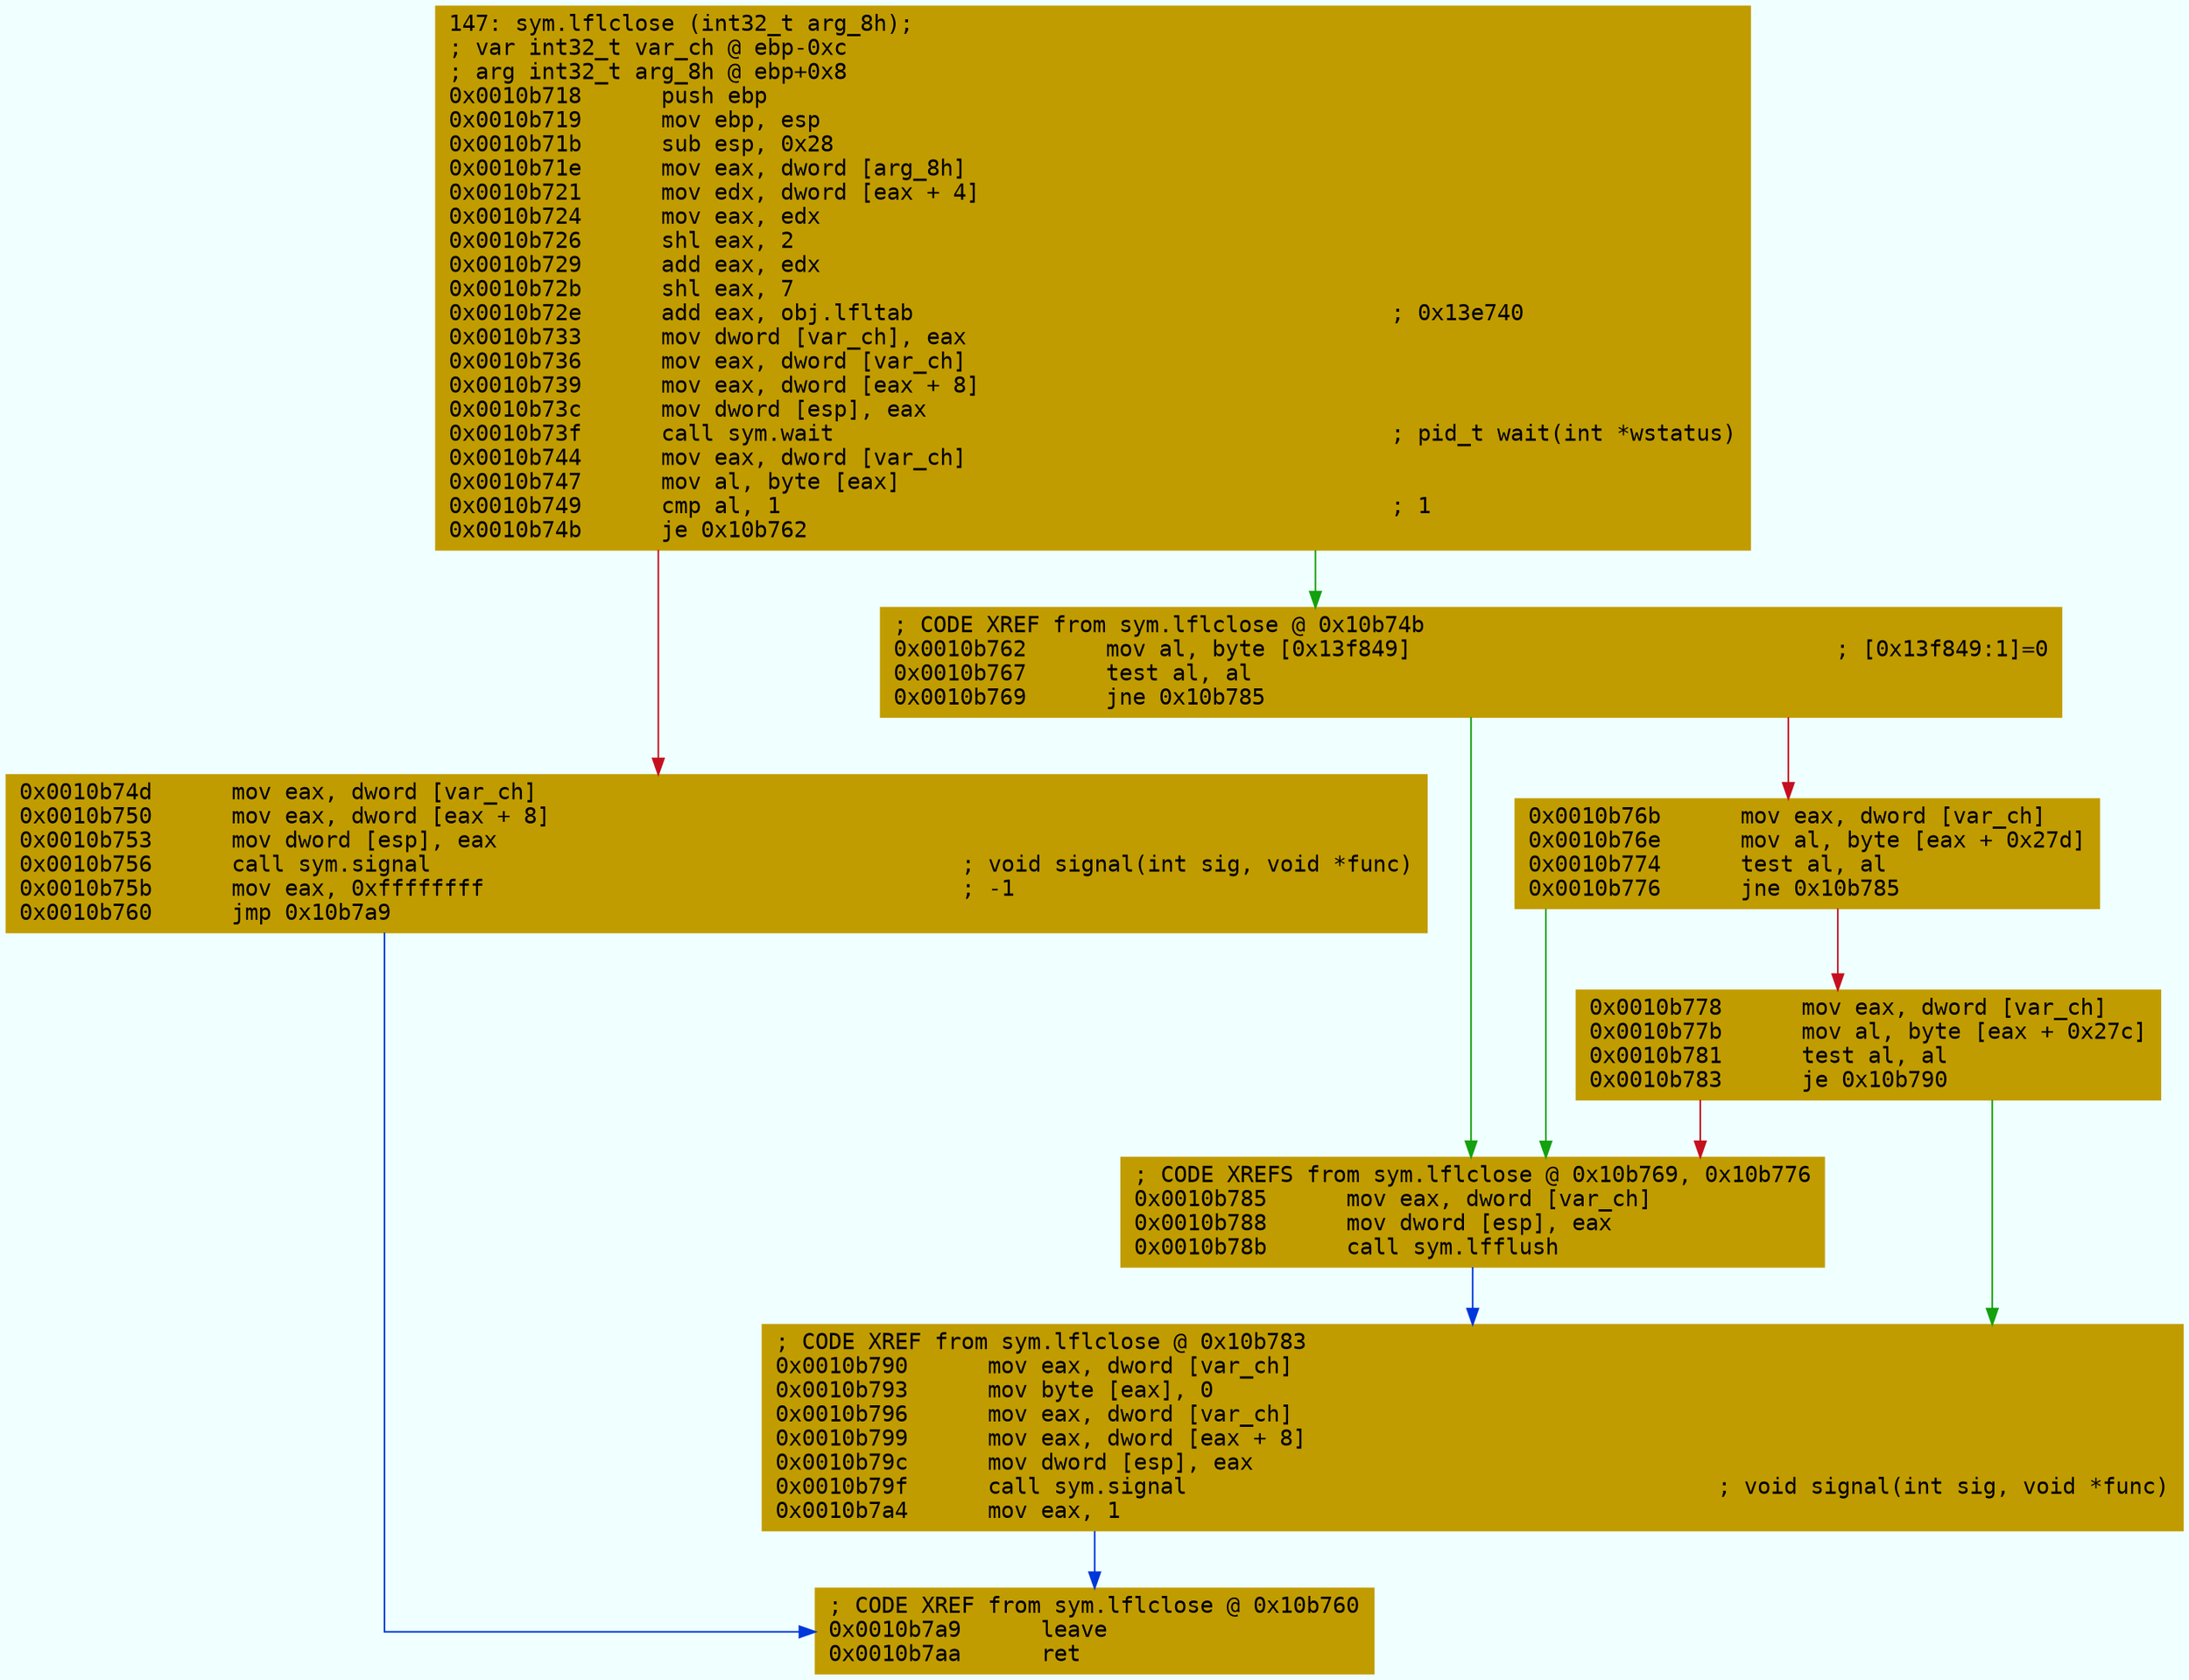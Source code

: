 digraph code {
	graph [bgcolor=azure fontsize=8 fontname="Courier" splines="ortho"];
	node [fillcolor=gray style=filled shape=box];
	edge [arrowhead="normal"];
	"0x0010b718" [URL="sym.lflclose/0x0010b718", fillcolor="#c19c00",color="#c19c00", fontname="Courier",label="147: sym.lflclose (int32_t arg_8h);\l; var int32_t var_ch @ ebp-0xc\l; arg int32_t arg_8h @ ebp+0x8\l0x0010b718      push ebp\l0x0010b719      mov ebp, esp\l0x0010b71b      sub esp, 0x28\l0x0010b71e      mov eax, dword [arg_8h]\l0x0010b721      mov edx, dword [eax + 4]\l0x0010b724      mov eax, edx\l0x0010b726      shl eax, 2\l0x0010b729      add eax, edx\l0x0010b72b      shl eax, 7\l0x0010b72e      add eax, obj.lfltab                                    ; 0x13e740\l0x0010b733      mov dword [var_ch], eax\l0x0010b736      mov eax, dword [var_ch]\l0x0010b739      mov eax, dword [eax + 8]\l0x0010b73c      mov dword [esp], eax\l0x0010b73f      call sym.wait                                          ; pid_t wait(int *wstatus)\l0x0010b744      mov eax, dword [var_ch]\l0x0010b747      mov al, byte [eax]\l0x0010b749      cmp al, 1                                              ; 1\l0x0010b74b      je 0x10b762\l"]
	"0x0010b74d" [URL="sym.lflclose/0x0010b74d", fillcolor="#c19c00",color="#c19c00", fontname="Courier",label="0x0010b74d      mov eax, dword [var_ch]\l0x0010b750      mov eax, dword [eax + 8]\l0x0010b753      mov dword [esp], eax\l0x0010b756      call sym.signal                                        ; void signal(int sig, void *func)\l0x0010b75b      mov eax, 0xffffffff                                    ; -1\l0x0010b760      jmp 0x10b7a9\l"]
	"0x0010b762" [URL="sym.lflclose/0x0010b762", fillcolor="#c19c00",color="#c19c00", fontname="Courier",label="; CODE XREF from sym.lflclose @ 0x10b74b\l0x0010b762      mov al, byte [0x13f849]                                ; [0x13f849:1]=0\l0x0010b767      test al, al\l0x0010b769      jne 0x10b785\l"]
	"0x0010b76b" [URL="sym.lflclose/0x0010b76b", fillcolor="#c19c00",color="#c19c00", fontname="Courier",label="0x0010b76b      mov eax, dword [var_ch]\l0x0010b76e      mov al, byte [eax + 0x27d]\l0x0010b774      test al, al\l0x0010b776      jne 0x10b785\l"]
	"0x0010b778" [URL="sym.lflclose/0x0010b778", fillcolor="#c19c00",color="#c19c00", fontname="Courier",label="0x0010b778      mov eax, dword [var_ch]\l0x0010b77b      mov al, byte [eax + 0x27c]\l0x0010b781      test al, al\l0x0010b783      je 0x10b790\l"]
	"0x0010b785" [URL="sym.lflclose/0x0010b785", fillcolor="#c19c00",color="#c19c00", fontname="Courier",label="; CODE XREFS from sym.lflclose @ 0x10b769, 0x10b776\l0x0010b785      mov eax, dword [var_ch]\l0x0010b788      mov dword [esp], eax\l0x0010b78b      call sym.lfflush\l"]
	"0x0010b790" [URL="sym.lflclose/0x0010b790", fillcolor="#c19c00",color="#c19c00", fontname="Courier",label="; CODE XREF from sym.lflclose @ 0x10b783\l0x0010b790      mov eax, dword [var_ch]\l0x0010b793      mov byte [eax], 0\l0x0010b796      mov eax, dword [var_ch]\l0x0010b799      mov eax, dword [eax + 8]\l0x0010b79c      mov dword [esp], eax\l0x0010b79f      call sym.signal                                        ; void signal(int sig, void *func)\l0x0010b7a4      mov eax, 1\l"]
	"0x0010b7a9" [URL="sym.lflclose/0x0010b7a9", fillcolor="#c19c00",color="#c19c00", fontname="Courier",label="; CODE XREF from sym.lflclose @ 0x10b760\l0x0010b7a9      leave\l0x0010b7aa      ret\l"]
        "0x0010b718" -> "0x0010b762" [color="#13a10e"];
        "0x0010b718" -> "0x0010b74d" [color="#c50f1f"];
        "0x0010b74d" -> "0x0010b7a9" [color="#0037da"];
        "0x0010b762" -> "0x0010b785" [color="#13a10e"];
        "0x0010b762" -> "0x0010b76b" [color="#c50f1f"];
        "0x0010b76b" -> "0x0010b785" [color="#13a10e"];
        "0x0010b76b" -> "0x0010b778" [color="#c50f1f"];
        "0x0010b778" -> "0x0010b790" [color="#13a10e"];
        "0x0010b778" -> "0x0010b785" [color="#c50f1f"];
        "0x0010b785" -> "0x0010b790" [color="#0037da"];
        "0x0010b790" -> "0x0010b7a9" [color="#0037da"];
}
